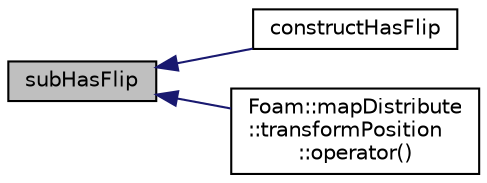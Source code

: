 digraph "subHasFlip"
{
  bgcolor="transparent";
  edge [fontname="Helvetica",fontsize="10",labelfontname="Helvetica",labelfontsize="10"];
  node [fontname="Helvetica",fontsize="10",shape=record];
  rankdir="LR";
  Node1 [label="subHasFlip",height=0.2,width=0.4,color="black", fillcolor="grey75", style="filled", fontcolor="black"];
  Node1 -> Node2 [dir="back",color="midnightblue",fontsize="10",style="solid",fontname="Helvetica"];
  Node2 [label="constructHasFlip",height=0.2,width=0.4,color="black",URL="$a01438.html#aab5698d82a7bbb8180f44c85dfe28c9c",tooltip="Does constructMap include a sign. "];
  Node1 -> Node3 [dir="back",color="midnightblue",fontsize="10",style="solid",fontname="Helvetica"];
  Node3 [label="Foam::mapDistribute\l::transformPosition\l::operator()",height=0.2,width=0.4,color="black",URL="$a02756.html#a5103d9ce6de9980590a53094344b66c0"];
}
